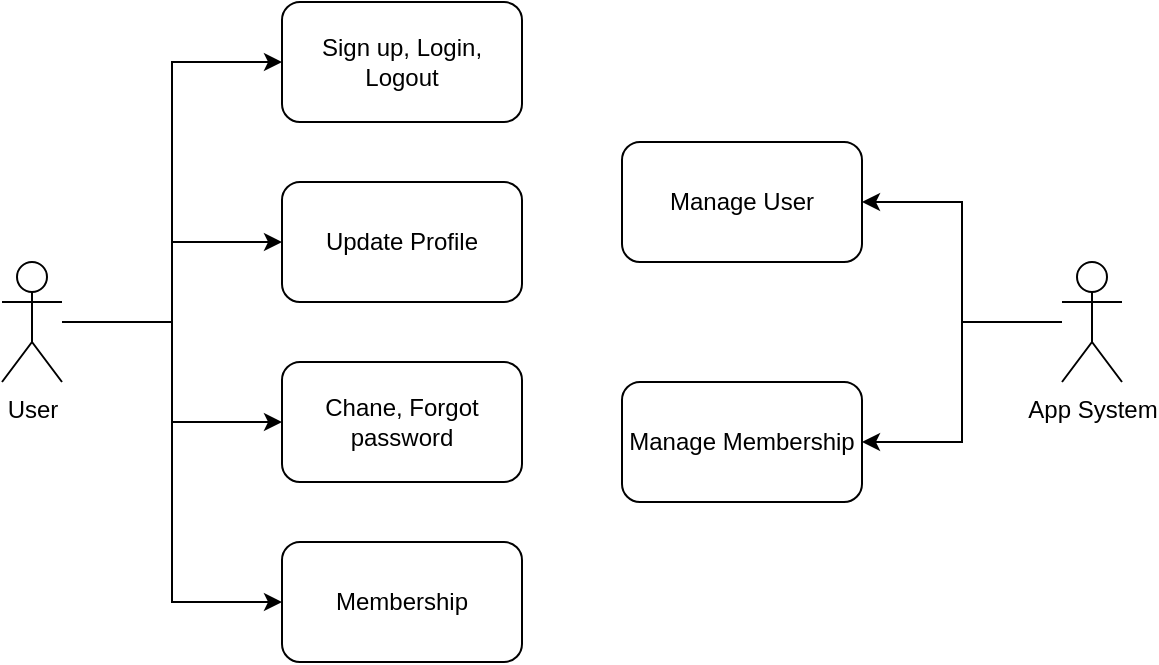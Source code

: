 <mxfile version="24.7.14">
  <diagram name="Page-1" id="nxw5mkG4yEcVR99a_t9H">
    <mxGraphModel dx="439" dy="425" grid="1" gridSize="10" guides="1" tooltips="1" connect="1" arrows="1" fold="1" page="1" pageScale="1" pageWidth="850" pageHeight="1100" math="0" shadow="0">
      <root>
        <mxCell id="0" />
        <mxCell id="1" parent="0" />
        <mxCell id="98oaiqApsQXnu5MyMBdG-14" style="edgeStyle=orthogonalEdgeStyle;rounded=0;orthogonalLoop=1;jettySize=auto;html=1;entryX=0;entryY=0.5;entryDx=0;entryDy=0;" edge="1" parent="1" source="98oaiqApsQXnu5MyMBdG-1" target="98oaiqApsQXnu5MyMBdG-8">
          <mxGeometry relative="1" as="geometry" />
        </mxCell>
        <mxCell id="98oaiqApsQXnu5MyMBdG-15" style="edgeStyle=orthogonalEdgeStyle;rounded=0;orthogonalLoop=1;jettySize=auto;html=1;entryX=0;entryY=0.5;entryDx=0;entryDy=0;" edge="1" parent="1" source="98oaiqApsQXnu5MyMBdG-1" target="98oaiqApsQXnu5MyMBdG-10">
          <mxGeometry relative="1" as="geometry" />
        </mxCell>
        <mxCell id="98oaiqApsQXnu5MyMBdG-16" style="edgeStyle=orthogonalEdgeStyle;rounded=0;orthogonalLoop=1;jettySize=auto;html=1;entryX=0;entryY=0.5;entryDx=0;entryDy=0;" edge="1" parent="1" source="98oaiqApsQXnu5MyMBdG-1" target="98oaiqApsQXnu5MyMBdG-9">
          <mxGeometry relative="1" as="geometry" />
        </mxCell>
        <mxCell id="98oaiqApsQXnu5MyMBdG-17" style="edgeStyle=orthogonalEdgeStyle;rounded=0;orthogonalLoop=1;jettySize=auto;html=1;entryX=0;entryY=0.5;entryDx=0;entryDy=0;" edge="1" parent="1" source="98oaiqApsQXnu5MyMBdG-1" target="98oaiqApsQXnu5MyMBdG-7">
          <mxGeometry relative="1" as="geometry" />
        </mxCell>
        <mxCell id="98oaiqApsQXnu5MyMBdG-1" value="User" style="shape=umlActor;verticalLabelPosition=bottom;verticalAlign=top;html=1;outlineConnect=0;" vertex="1" parent="1">
          <mxGeometry x="90" y="400" width="30" height="60" as="geometry" />
        </mxCell>
        <mxCell id="98oaiqApsQXnu5MyMBdG-7" value="Membership" style="rounded=1;whiteSpace=wrap;html=1;" vertex="1" parent="1">
          <mxGeometry x="230" y="540" width="120" height="60" as="geometry" />
        </mxCell>
        <mxCell id="98oaiqApsQXnu5MyMBdG-8" value="Update Profile" style="rounded=1;whiteSpace=wrap;html=1;" vertex="1" parent="1">
          <mxGeometry x="230" y="360" width="120" height="60" as="geometry" />
        </mxCell>
        <mxCell id="98oaiqApsQXnu5MyMBdG-9" value="Chane, Forgot password" style="rounded=1;whiteSpace=wrap;html=1;" vertex="1" parent="1">
          <mxGeometry x="230" y="450" width="120" height="60" as="geometry" />
        </mxCell>
        <mxCell id="98oaiqApsQXnu5MyMBdG-10" value="Sign up, Login, Logout" style="rounded=1;whiteSpace=wrap;html=1;" vertex="1" parent="1">
          <mxGeometry x="230" y="270" width="120" height="60" as="geometry" />
        </mxCell>
        <mxCell id="98oaiqApsQXnu5MyMBdG-21" style="edgeStyle=orthogonalEdgeStyle;rounded=0;orthogonalLoop=1;jettySize=auto;html=1;entryX=1;entryY=0.5;entryDx=0;entryDy=0;" edge="1" parent="1" source="98oaiqApsQXnu5MyMBdG-18" target="98oaiqApsQXnu5MyMBdG-19">
          <mxGeometry relative="1" as="geometry" />
        </mxCell>
        <mxCell id="98oaiqApsQXnu5MyMBdG-22" style="edgeStyle=orthogonalEdgeStyle;rounded=0;orthogonalLoop=1;jettySize=auto;html=1;entryX=1;entryY=0.5;entryDx=0;entryDy=0;" edge="1" parent="1" source="98oaiqApsQXnu5MyMBdG-18" target="98oaiqApsQXnu5MyMBdG-20">
          <mxGeometry relative="1" as="geometry" />
        </mxCell>
        <mxCell id="98oaiqApsQXnu5MyMBdG-18" value="App System" style="shape=umlActor;verticalLabelPosition=bottom;verticalAlign=top;html=1;outlineConnect=0;" vertex="1" parent="1">
          <mxGeometry x="620" y="400" width="30" height="60" as="geometry" />
        </mxCell>
        <mxCell id="98oaiqApsQXnu5MyMBdG-19" value="Manage User" style="rounded=1;whiteSpace=wrap;html=1;" vertex="1" parent="1">
          <mxGeometry x="400" y="340" width="120" height="60" as="geometry" />
        </mxCell>
        <mxCell id="98oaiqApsQXnu5MyMBdG-20" value="Manage Membership" style="rounded=1;whiteSpace=wrap;html=1;" vertex="1" parent="1">
          <mxGeometry x="400" y="460" width="120" height="60" as="geometry" />
        </mxCell>
      </root>
    </mxGraphModel>
  </diagram>
</mxfile>
